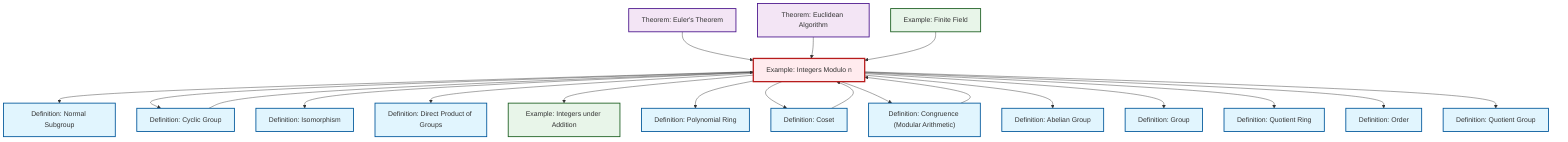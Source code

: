 graph TD
    classDef definition fill:#e1f5fe,stroke:#01579b,stroke-width:2px
    classDef theorem fill:#f3e5f5,stroke:#4a148c,stroke-width:2px
    classDef axiom fill:#fff3e0,stroke:#e65100,stroke-width:2px
    classDef example fill:#e8f5e9,stroke:#1b5e20,stroke-width:2px
    classDef current fill:#ffebee,stroke:#b71c1c,stroke-width:3px
    def-group["Definition: Group"]:::definition
    def-abelian-group["Definition: Abelian Group"]:::definition
    ex-quotient-integers-mod-n["Example: Integers Modulo n"]:::example
    def-direct-product["Definition: Direct Product of Groups"]:::definition
    def-normal-subgroup["Definition: Normal Subgroup"]:::definition
    ex-integers-addition["Example: Integers under Addition"]:::example
    thm-euler["Theorem: Euler's Theorem"]:::theorem
    def-isomorphism["Definition: Isomorphism"]:::definition
    def-quotient-group["Definition: Quotient Group"]:::definition
    ex-finite-field["Example: Finite Field"]:::example
    thm-euclidean-algorithm["Theorem: Euclidean Algorithm"]:::theorem
    def-polynomial-ring["Definition: Polynomial Ring"]:::definition
    def-coset["Definition: Coset"]:::definition
    def-quotient-ring["Definition: Quotient Ring"]:::definition
    def-order["Definition: Order"]:::definition
    def-cyclic-group["Definition: Cyclic Group"]:::definition
    def-congruence["Definition: Congruence (Modular Arithmetic)"]:::definition
    thm-euler --> ex-quotient-integers-mod-n
    ex-quotient-integers-mod-n --> def-normal-subgroup
    ex-quotient-integers-mod-n --> def-cyclic-group
    def-cyclic-group --> ex-quotient-integers-mod-n
    ex-quotient-integers-mod-n --> def-isomorphism
    ex-quotient-integers-mod-n --> def-direct-product
    ex-quotient-integers-mod-n --> ex-integers-addition
    ex-quotient-integers-mod-n --> def-polynomial-ring
    ex-quotient-integers-mod-n --> def-coset
    ex-quotient-integers-mod-n --> def-congruence
    ex-quotient-integers-mod-n --> def-abelian-group
    ex-quotient-integers-mod-n --> def-group
    ex-quotient-integers-mod-n --> def-quotient-ring
    ex-quotient-integers-mod-n --> def-order
    thm-euclidean-algorithm --> ex-quotient-integers-mod-n
    def-coset --> ex-quotient-integers-mod-n
    ex-finite-field --> ex-quotient-integers-mod-n
    ex-quotient-integers-mod-n --> def-quotient-group
    def-congruence --> ex-quotient-integers-mod-n
    class ex-quotient-integers-mod-n current